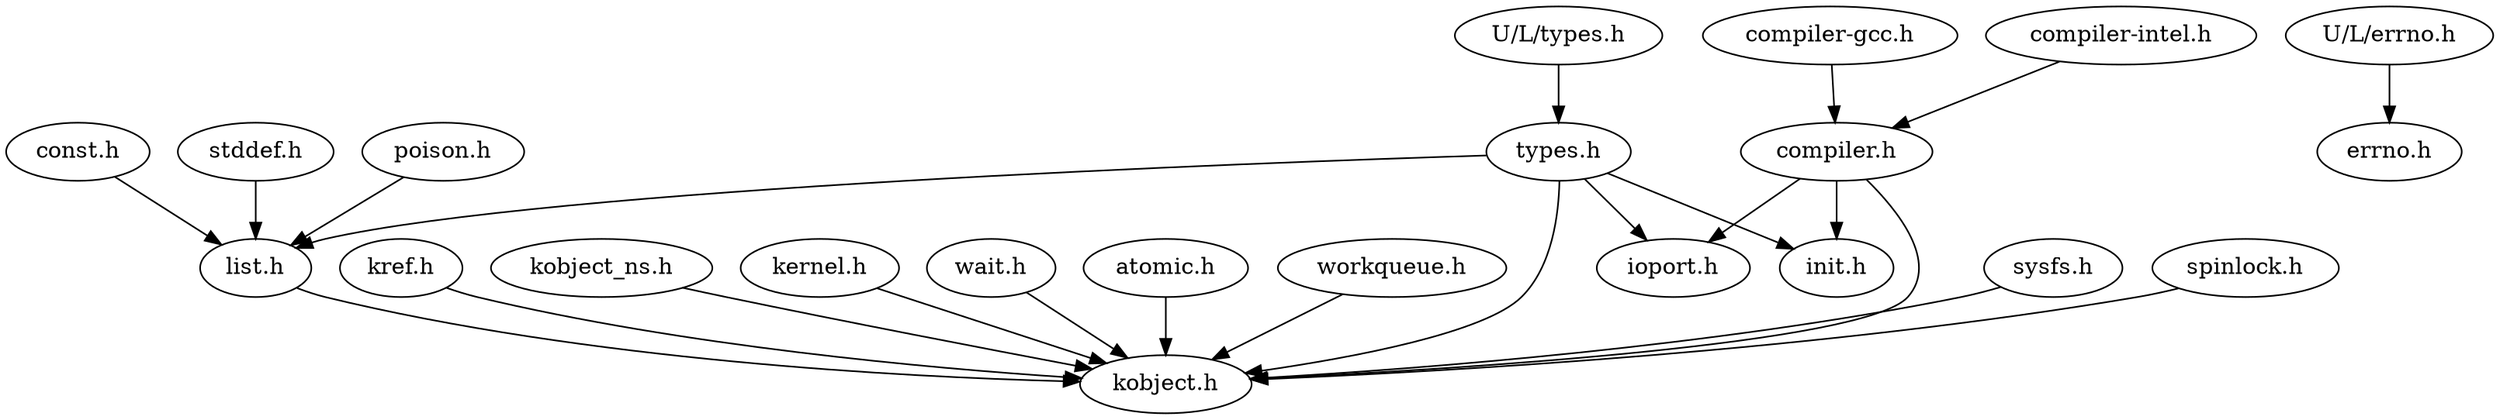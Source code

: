 digraph headerFile
{
	"U/L/types.h" 			-> "types.h";
	
	// init.h
	"types.h"				-> "init.h";
	"compiler.h"			-> "init.h";
	
	// compiler.h
	"compiler-gcc.h"		-> "compiler.h";
	"compiler-intel.h"		-> "compiler.h";
	
	// ioport.h
	"types.h"				-> "ioport.h";
	"compiler.h"			-> "ioport.h";
	
	// list.h
	"types.h"				-> "list.h";
	"stddef.h"				-> "list.h";
	"poison.h"				-> "list.h";
	"const.h"				-> "list.h";
	
	// errno.h
	"U/L/errno.h"			-> "errno.h";
	
	// kobject.h
	"types.h"				-> "kobject.h";
	"list.h"				-> "kobject.h";
	"sysfs.h"				-> "kobject.h";
	"compiler.h"			-> "kobject.h";
	"spinlock.h"			-> "kobject.h";
	"kref.h"				-> "kobject.h";
	"kobject_ns.h"			-> "kobject.h";
	"kernel.h"				-> "kobject.h";
	"wait.h"				-> "kobject.h";
	"atomic.h"				-> "kobject.h";
	"workqueue.h"			-> "kobject.h";
}
